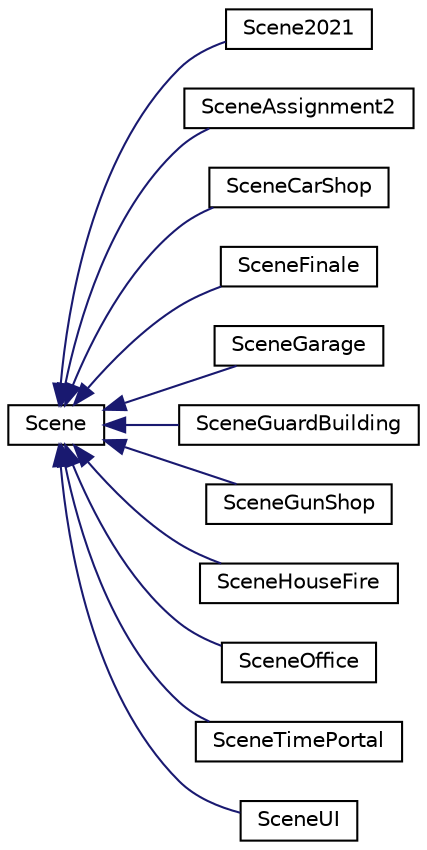 digraph "Graphical Class Hierarchy"
{
 // LATEX_PDF_SIZE
  edge [fontname="Helvetica",fontsize="10",labelfontname="Helvetica",labelfontsize="10"];
  node [fontname="Helvetica",fontsize="10",shape=record];
  rankdir="LR";
  Node0 [label="Scene",height=0.2,width=0.4,color="black", fillcolor="white", style="filled",URL="$class_scene.html",tooltip="Abstract Class of Scenes, used to remove repeate codes from Individual Scenes and make it simpler to ..."];
  Node0 -> Node1 [dir="back",color="midnightblue",fontsize="10",style="solid",fontname="Helvetica"];
  Node1 [label="Scene2021",height=0.2,width=0.4,color="black", fillcolor="white", style="filled",URL="$class_scene2021.html",tooltip="Main City Scene of the Game."];
  Node0 -> Node2 [dir="back",color="midnightblue",fontsize="10",style="solid",fontname="Helvetica"];
  Node2 [label="SceneAssignment2",height=0.2,width=0.4,color="black", fillcolor="white", style="filled",URL="$class_scene_assignment2.html",tooltip="Test Scene used for Debugging/Testing."];
  Node0 -> Node3 [dir="back",color="midnightblue",fontsize="10",style="solid",fontname="Helvetica"];
  Node3 [label="SceneCarShop",height=0.2,width=0.4,color="black", fillcolor="white", style="filled",URL="$class_scene_car_shop.html",tooltip="Car Shop Scene to purchase Cars in the Game."];
  Node0 -> Node4 [dir="back",color="midnightblue",fontsize="10",style="solid",fontname="Helvetica"];
  Node4 [label="SceneFinale",height=0.2,width=0.4,color="black", fillcolor="white", style="filled",URL="$class_scene_finale.html",tooltip="The Last and Final Scene of the Game."];
  Node0 -> Node5 [dir="back",color="midnightblue",fontsize="10",style="solid",fontname="Helvetica"];
  Node5 [label="SceneGarage",height=0.2,width=0.4,color="black", fillcolor="white", style="filled",URL="$class_scene_garage.html",tooltip="Garage scene for players to store their cars and bring it out to Main City Scene."];
  Node0 -> Node6 [dir="back",color="midnightblue",fontsize="10",style="solid",fontname="Helvetica"];
  Node6 [label="SceneGuardBuilding",height=0.2,width=0.4,color="black", fillcolor="white", style="filled",URL="$class_scene_guard_building.html",tooltip="Infiltrate the Government Facility Scene."];
  Node0 -> Node7 [dir="back",color="midnightblue",fontsize="10",style="solid",fontname="Helvetica"];
  Node7 [label="SceneGunShop",height=0.2,width=0.4,color="black", fillcolor="white", style="filled",URL="$class_scene_gun_shop.html",tooltip="Gun Shop Scene in our Game to purchase Guns."];
  Node0 -> Node8 [dir="back",color="midnightblue",fontsize="10",style="solid",fontname="Helvetica"];
  Node8 [label="SceneHouseFire",height=0.2,width=0.4,color="black", fillcolor="white", style="filled",URL="$class_scene_house_fire.html",tooltip="Starting scene of House on Fire for the Game."];
  Node0 -> Node9 [dir="back",color="midnightblue",fontsize="10",style="solid",fontname="Helvetica"];
  Node9 [label="SceneOffice",height=0.2,width=0.4,color="black", fillcolor="white", style="filled",URL="$class_scene_office.html",tooltip="2nd Last Scene to capture target from his Office."];
  Node0 -> Node10 [dir="back",color="midnightblue",fontsize="10",style="solid",fontname="Helvetica"];
  Node10 [label="SceneTimePortal",height=0.2,width=0.4,color="black", fillcolor="white", style="filled",URL="$class_scene_time_portal.html",tooltip="Time Portal Scene to enter and come back from the Future."];
  Node0 -> Node11 [dir="back",color="midnightblue",fontsize="10",style="solid",fontname="Helvetica"];
  Node11 [label="SceneUI",height=0.2,width=0.4,color="black", fillcolor="white", style="filled",URL="$class_scene_u_i.html",tooltip="Used for the Starting Screen UI."];
}
